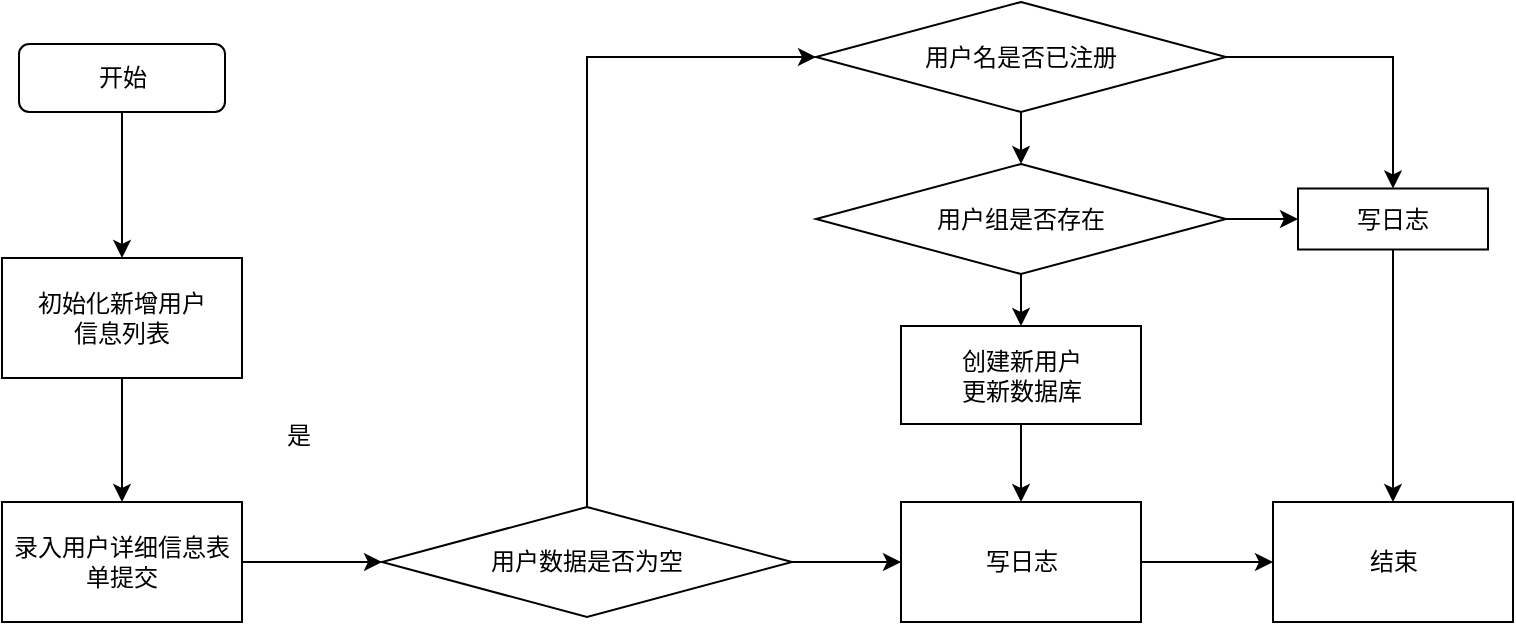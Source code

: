 <mxfile version="15.6.8" type="github">
  <diagram id="-0BICoxLbI8U1ZFrH4pM" name="Page-1">
    <mxGraphModel dx="1718" dy="935" grid="0" gridSize="10" guides="1" tooltips="1" connect="1" arrows="1" fold="1" page="1" pageScale="1" pageWidth="827" pageHeight="1169" math="0" shadow="0">
      <root>
        <mxCell id="0" />
        <mxCell id="1" parent="0" />
        <mxCell id="wqlNaEWefwMsOeoS0mQ8-5" value="" style="edgeStyle=orthogonalEdgeStyle;rounded=0;orthogonalLoop=1;jettySize=auto;html=1;" edge="1" parent="1" source="wqlNaEWefwMsOeoS0mQ8-1" target="wqlNaEWefwMsOeoS0mQ8-2">
          <mxGeometry relative="1" as="geometry" />
        </mxCell>
        <mxCell id="wqlNaEWefwMsOeoS0mQ8-1" value="开始" style="rounded=1;whiteSpace=wrap;html=1;" vertex="1" parent="1">
          <mxGeometry x="58.5" y="67" width="103" height="34" as="geometry" />
        </mxCell>
        <mxCell id="wqlNaEWefwMsOeoS0mQ8-7" value="" style="edgeStyle=orthogonalEdgeStyle;rounded=0;orthogonalLoop=1;jettySize=auto;html=1;" edge="1" parent="1" source="wqlNaEWefwMsOeoS0mQ8-2" target="wqlNaEWefwMsOeoS0mQ8-6">
          <mxGeometry relative="1" as="geometry" />
        </mxCell>
        <mxCell id="wqlNaEWefwMsOeoS0mQ8-2" value="初始化新增用户&lt;br&gt;信息列表" style="rounded=0;whiteSpace=wrap;html=1;" vertex="1" parent="1">
          <mxGeometry x="50" y="174" width="120" height="60" as="geometry" />
        </mxCell>
        <mxCell id="wqlNaEWefwMsOeoS0mQ8-9" value="" style="edgeStyle=orthogonalEdgeStyle;rounded=0;orthogonalLoop=1;jettySize=auto;html=1;" edge="1" parent="1" source="wqlNaEWefwMsOeoS0mQ8-6" target="wqlNaEWefwMsOeoS0mQ8-8">
          <mxGeometry relative="1" as="geometry" />
        </mxCell>
        <mxCell id="wqlNaEWefwMsOeoS0mQ8-6" value="录入用户详细信息表单提交" style="rounded=0;whiteSpace=wrap;html=1;" vertex="1" parent="1">
          <mxGeometry x="50" y="296" width="120" height="60" as="geometry" />
        </mxCell>
        <mxCell id="wqlNaEWefwMsOeoS0mQ8-18" style="edgeStyle=orthogonalEdgeStyle;rounded=0;orthogonalLoop=1;jettySize=auto;html=1;entryX=0;entryY=0.5;entryDx=0;entryDy=0;exitX=0.5;exitY=0;exitDx=0;exitDy=0;" edge="1" parent="1" source="wqlNaEWefwMsOeoS0mQ8-8" target="wqlNaEWefwMsOeoS0mQ8-14">
          <mxGeometry relative="1" as="geometry" />
        </mxCell>
        <mxCell id="wqlNaEWefwMsOeoS0mQ8-22" style="edgeStyle=orthogonalEdgeStyle;rounded=0;orthogonalLoop=1;jettySize=auto;html=1;exitX=1;exitY=0.5;exitDx=0;exitDy=0;" edge="1" parent="1" source="wqlNaEWefwMsOeoS0mQ8-8" target="wqlNaEWefwMsOeoS0mQ8-19">
          <mxGeometry relative="1" as="geometry" />
        </mxCell>
        <mxCell id="wqlNaEWefwMsOeoS0mQ8-8" value="用户数据是否为空" style="rhombus;whiteSpace=wrap;html=1;" vertex="1" parent="1">
          <mxGeometry x="240" y="298.5" width="205" height="55" as="geometry" />
        </mxCell>
        <mxCell id="wqlNaEWefwMsOeoS0mQ8-10" value="结束" style="whiteSpace=wrap;html=1;" vertex="1" parent="1">
          <mxGeometry x="685.5" y="296" width="120" height="60" as="geometry" />
        </mxCell>
        <mxCell id="wqlNaEWefwMsOeoS0mQ8-12" value="是" style="text;html=1;align=center;verticalAlign=middle;resizable=0;points=[];autosize=1;strokeColor=none;fillColor=none;" vertex="1" parent="1">
          <mxGeometry x="186.5" y="254" width="22" height="18" as="geometry" />
        </mxCell>
        <mxCell id="wqlNaEWefwMsOeoS0mQ8-17" value="" style="edgeStyle=orthogonalEdgeStyle;rounded=0;orthogonalLoop=1;jettySize=auto;html=1;" edge="1" parent="1" source="wqlNaEWefwMsOeoS0mQ8-14" target="wqlNaEWefwMsOeoS0mQ8-16">
          <mxGeometry relative="1" as="geometry" />
        </mxCell>
        <mxCell id="wqlNaEWefwMsOeoS0mQ8-29" style="edgeStyle=orthogonalEdgeStyle;rounded=0;orthogonalLoop=1;jettySize=auto;html=1;exitX=1;exitY=0.5;exitDx=0;exitDy=0;entryX=0.5;entryY=0;entryDx=0;entryDy=0;" edge="1" parent="1" source="wqlNaEWefwMsOeoS0mQ8-14" target="wqlNaEWefwMsOeoS0mQ8-27">
          <mxGeometry relative="1" as="geometry" />
        </mxCell>
        <mxCell id="wqlNaEWefwMsOeoS0mQ8-14" value="用户名是否已注册" style="rhombus;whiteSpace=wrap;html=1;" vertex="1" parent="1">
          <mxGeometry x="457" y="46" width="205" height="55" as="geometry" />
        </mxCell>
        <mxCell id="wqlNaEWefwMsOeoS0mQ8-25" value="" style="edgeStyle=orthogonalEdgeStyle;rounded=0;orthogonalLoop=1;jettySize=auto;html=1;" edge="1" parent="1" source="wqlNaEWefwMsOeoS0mQ8-16" target="wqlNaEWefwMsOeoS0mQ8-24">
          <mxGeometry relative="1" as="geometry" />
        </mxCell>
        <mxCell id="wqlNaEWefwMsOeoS0mQ8-28" style="edgeStyle=orthogonalEdgeStyle;rounded=0;orthogonalLoop=1;jettySize=auto;html=1;exitX=1;exitY=0.5;exitDx=0;exitDy=0;entryX=0;entryY=0.5;entryDx=0;entryDy=0;" edge="1" parent="1" source="wqlNaEWefwMsOeoS0mQ8-16" target="wqlNaEWefwMsOeoS0mQ8-27">
          <mxGeometry relative="1" as="geometry" />
        </mxCell>
        <mxCell id="wqlNaEWefwMsOeoS0mQ8-16" value="用户组是否存在" style="rhombus;whiteSpace=wrap;html=1;" vertex="1" parent="1">
          <mxGeometry x="457" y="127" width="205" height="55" as="geometry" />
        </mxCell>
        <mxCell id="wqlNaEWefwMsOeoS0mQ8-23" style="edgeStyle=orthogonalEdgeStyle;rounded=0;orthogonalLoop=1;jettySize=auto;html=1;exitX=1;exitY=0.5;exitDx=0;exitDy=0;entryX=0;entryY=0.5;entryDx=0;entryDy=0;" edge="1" parent="1" source="wqlNaEWefwMsOeoS0mQ8-19" target="wqlNaEWefwMsOeoS0mQ8-10">
          <mxGeometry relative="1" as="geometry" />
        </mxCell>
        <mxCell id="wqlNaEWefwMsOeoS0mQ8-19" value="写日志" style="whiteSpace=wrap;html=1;" vertex="1" parent="1">
          <mxGeometry x="499.5" y="296" width="120" height="60" as="geometry" />
        </mxCell>
        <mxCell id="wqlNaEWefwMsOeoS0mQ8-26" value="" style="edgeStyle=orthogonalEdgeStyle;rounded=0;orthogonalLoop=1;jettySize=auto;html=1;" edge="1" parent="1" source="wqlNaEWefwMsOeoS0mQ8-24" target="wqlNaEWefwMsOeoS0mQ8-19">
          <mxGeometry relative="1" as="geometry" />
        </mxCell>
        <mxCell id="wqlNaEWefwMsOeoS0mQ8-24" value="创建新用户&lt;br&gt;更新数据库" style="whiteSpace=wrap;html=1;" vertex="1" parent="1">
          <mxGeometry x="499.5" y="208" width="120" height="49" as="geometry" />
        </mxCell>
        <mxCell id="wqlNaEWefwMsOeoS0mQ8-30" style="edgeStyle=orthogonalEdgeStyle;rounded=0;orthogonalLoop=1;jettySize=auto;html=1;exitX=0.5;exitY=1;exitDx=0;exitDy=0;" edge="1" parent="1" source="wqlNaEWefwMsOeoS0mQ8-27" target="wqlNaEWefwMsOeoS0mQ8-10">
          <mxGeometry relative="1" as="geometry" />
        </mxCell>
        <mxCell id="wqlNaEWefwMsOeoS0mQ8-27" value="写日志" style="whiteSpace=wrap;html=1;" vertex="1" parent="1">
          <mxGeometry x="698" y="139.25" width="95" height="30.5" as="geometry" />
        </mxCell>
      </root>
    </mxGraphModel>
  </diagram>
</mxfile>
